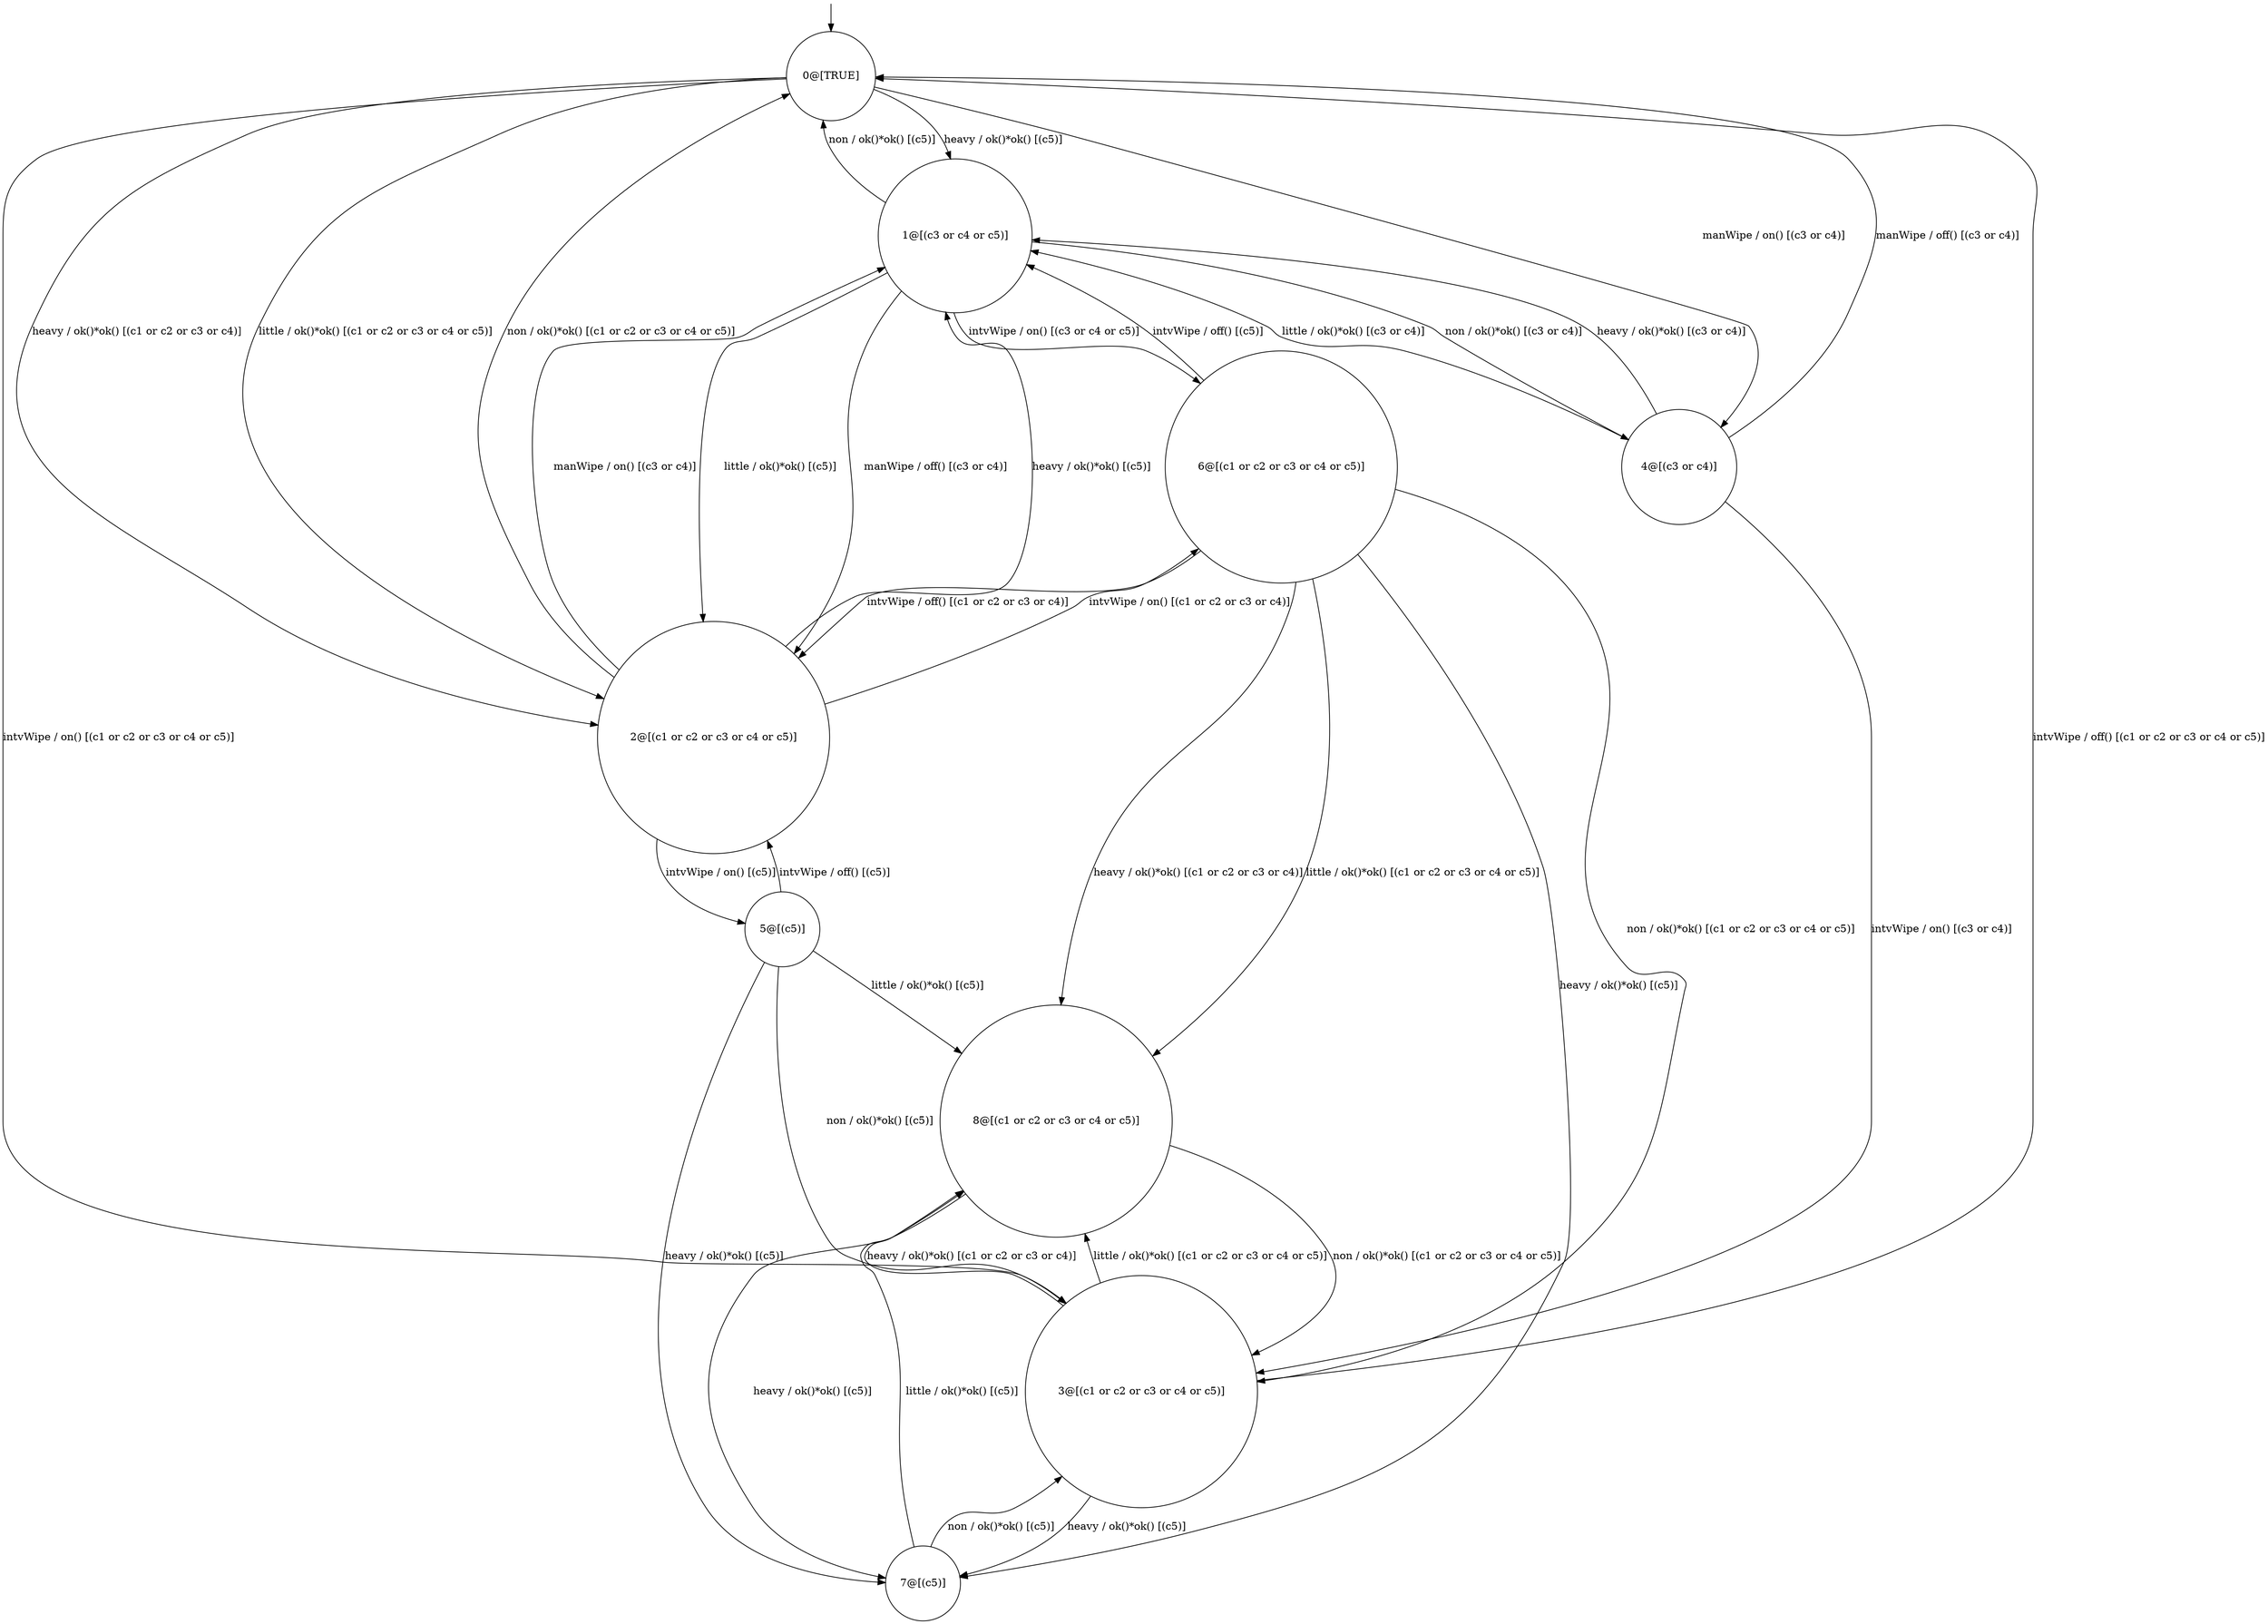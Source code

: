 digraph g {
	edge [lblstyle="above, sloped"];
	s0 [shape="circle" label="0@[TRUE]"];
	s1 [shape="circle" label="1@[(c3 or c4 or c5)]"];
	s2 [shape="circle" label="2@[(c1 or c2 or c3 or c4 or c5)]"];
	s3 [shape="circle" label="3@[(c1 or c2 or c3 or c4 or c5)]"];
	s4 [shape="circle" label="4@[(c3 or c4)]"];
	s5 [shape="circle" label="5@[(c5)]"];
	s6 [shape="circle" label="6@[(c1 or c2 or c3 or c4 or c5)]"];
	s7 [shape="circle" label="7@[(c5)]"];
	s8 [shape="circle" label="8@[(c1 or c2 or c3 or c4 or c5)]"];
	s0 -> s2 [label="heavy / ok()*ok() [(c1 or c2 or c3 or c4)]"];
	s0 -> s1 [label="heavy / ok()*ok() [(c5)]"];
	s0 -> s3 [label="intvWipe / on() [(c1 or c2 or c3 or c4 or c5)]"];
	s0 -> s2 [label="little / ok()*ok() [(c1 or c2 or c3 or c4 or c5)]"];
	s0 -> s4 [label="manWipe / on() [(c3 or c4)]"];
	s1 -> s6 [label="intvWipe / on() [(c3 or c4 or c5)]"];
	s1 -> s2 [label="little / ok()*ok() [(c5)]"];
	s1 -> s2 [label="manWipe / off() [(c3 or c4)]"];
	s1 -> s4 [label="non / ok()*ok() [(c3 or c4)]"];
	s1 -> s0 [label="non / ok()*ok() [(c5)]"];
	s2 -> s1 [label="heavy / ok()*ok() [(c5)]"];
	s2 -> s5 [label="intvWipe / on() [(c5)]"];
	s2 -> s6 [label="intvWipe / on() [(c1 or c2 or c3 or c4)]"];
	s2 -> s1 [label="manWipe / on() [(c3 or c4)]"];
	s2 -> s0 [label="non / ok()*ok() [(c1 or c2 or c3 or c4 or c5)]"];
	s3 -> s8 [label="heavy / ok()*ok() [(c1 or c2 or c3 or c4)]"];
	s3 -> s7 [label="heavy / ok()*ok() [(c5)]"];
	s3 -> s0 [label="intvWipe / off() [(c1 or c2 or c3 or c4 or c5)]"];
	s3 -> s8 [label="little / ok()*ok() [(c1 or c2 or c3 or c4 or c5)]"];
	s4 -> s1 [label="heavy / ok()*ok() [(c3 or c4)]"];
	s4 -> s3 [label="intvWipe / on() [(c3 or c4)]"];
	s4 -> s1 [label="little / ok()*ok() [(c3 or c4)]"];
	s4 -> s0 [label="manWipe / off() [(c3 or c4)]"];
	s5 -> s7 [label="heavy / ok()*ok() [(c5)]"];
	s5 -> s2 [label="intvWipe / off() [(c5)]"];
	s5 -> s8 [label="little / ok()*ok() [(c5)]"];
	s5 -> s3 [label="non / ok()*ok() [(c5)]"];
	s6 -> s7 [label="heavy / ok()*ok() [(c5)]"];
	s6 -> s8 [label="heavy / ok()*ok() [(c1 or c2 or c3 or c4)]"];
	s6 -> s1 [label="intvWipe / off() [(c5)]"];
	s6 -> s2 [label="intvWipe / off() [(c1 or c2 or c3 or c4)]"];
	s6 -> s8 [label="little / ok()*ok() [(c1 or c2 or c3 or c4 or c5)]"];
	s6 -> s3 [label="non / ok()*ok() [(c1 or c2 or c3 or c4 or c5)]"];
	s7 -> s8 [label="little / ok()*ok() [(c5)]"];
	s7 -> s3 [label="non / ok()*ok() [(c5)]"];
	s8 -> s7 [label="heavy / ok()*ok() [(c5)]"];
	s8 -> s3 [label="non / ok()*ok() [(c1 or c2 or c3 or c4 or c5)]"];
	__start0 [label="" shape="none" width="0" height="0"];
	__start0 -> s0;
}
